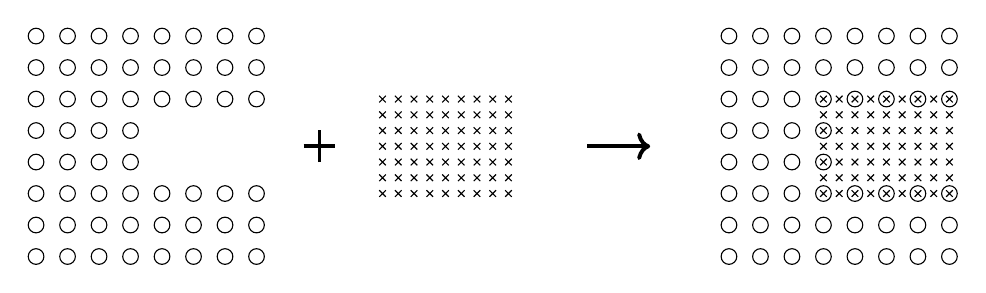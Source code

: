 \begin{tikzpicture}[
	scale=0.4,
	coarse/.style={circle,draw=black,inner sep=2},
	fine/.style={cross out,draw=black,inner sep=1},
]

\foreach \x in {0,...,3}
	\foreach \y in {0,...,7}
		\node[coarse] at (\x,\y){ };
\foreach \x in {4,...,7}
	\foreach \y in {0,...,2}
		\node[coarse] at (\x,\y){ };
\foreach \x in {4,...,7}
	\foreach \y in {5,...,7}
		\node[coarse] at (\x,\y){ };

\draw (9,3.5) node[cross out,draw=black,line width=0.5mm,rotate=45]{};

\foreach \x in {0,...,8}
	\foreach \y in {0,...,6}
		\node[fine] at (11+0.5*\x,2+0.5*\y){ };

\draw[->,line width=0.5mm] (17.5,3.5) -- (19.5,3.5);

\foreach \x in {22,...,25}
	\foreach \y in {0,...,7}
		\node[coarse] at (\x,\y){ };
\foreach \x in {26,...,29}
	\foreach \y in {0,...,2}
		\node[coarse] at (\x,\y){ };
\foreach \x in {26,...,29}
	\foreach \y in {5,...,7}
		\node[coarse] at (\x,\y){ };

\foreach \x in {0,...,8}
	\foreach \y in {0,...,6}
		\node[fine] at (25+0.5*\x,2+0.5*\y){ };
\end{tikzpicture}
